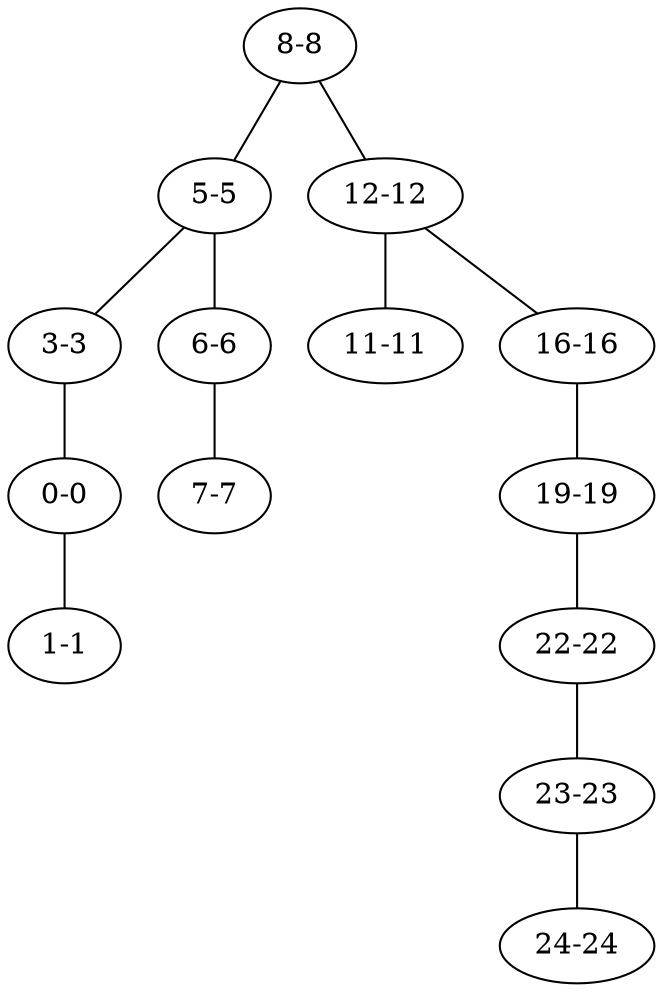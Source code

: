 graph Arbre {
    "8-8";
    "8-8" -- "5-5";
    "5-5";
    "5-5" -- "3-3";
    "3-3";
    "3-3" -- "0-0";
    "0-0";
    "0-0" -- "1-1";
    "1-1";
    "5-5" -- "6-6";
    "6-6";
    "6-6" -- "7-7";
    "7-7";
    "8-8" -- "12-12";
    "12-12";
    "12-12" -- "11-11";
    "11-11";
    "12-12" -- "16-16";
    "16-16";
    "16-16" -- "19-19";
    "19-19";
    "19-19" -- "22-22";
    "22-22";
    "22-22" -- "23-23";
    "23-23";
    "23-23" -- "24-24";
    "24-24";
}
